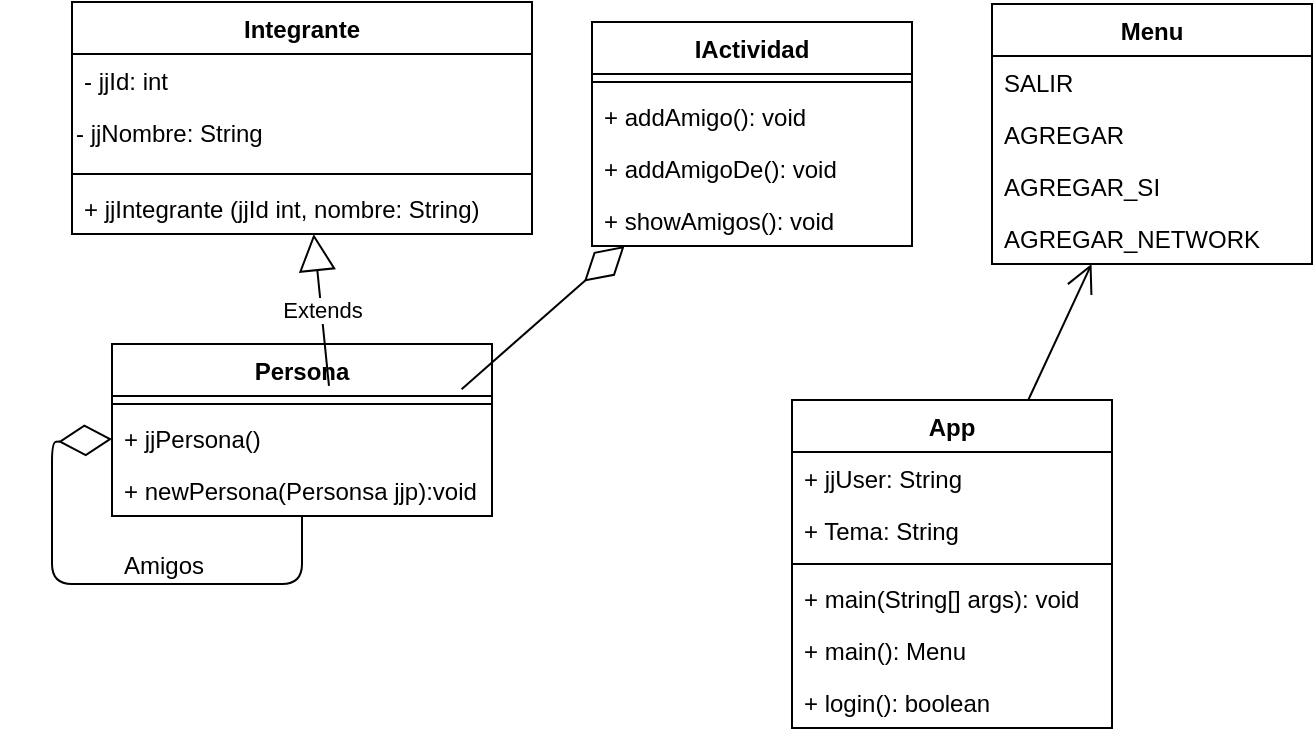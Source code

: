 <mxfile version="12.2.4" pages="1"><diagram id="h6EGfLDe39Cl5dYBJ-aa" name="Page-1"><mxGraphModel dx="1283" dy="289" grid="1" gridSize="10" guides="1" tooltips="1" connect="1" arrows="1" fold="1" page="1" pageScale="1" pageWidth="850" pageHeight="1100" math="0" shadow="0"><root><mxCell id="0"/><mxCell id="1" parent="0"/><mxCell id="2" value="Integrante" style="swimlane;fontStyle=1;align=center;verticalAlign=top;childLayout=stackLayout;horizontal=1;startSize=26;horizontalStack=0;resizeParent=1;resizeParentMax=0;resizeLast=0;collapsible=1;marginBottom=0;" parent="1" vertex="1"><mxGeometry x="20" y="19" width="230" height="116" as="geometry"/></mxCell><mxCell id="3" value="- jjId: int" style="text;strokeColor=none;fillColor=none;align=left;verticalAlign=top;spacingLeft=4;spacingRight=4;overflow=hidden;rotatable=0;points=[[0,0.5],[1,0.5]];portConstraint=eastwest;" parent="2" vertex="1"><mxGeometry y="26" width="230" height="26" as="geometry"/></mxCell><mxCell id="6" value="- jjNombre: String" style="text;html=1;" parent="2" vertex="1"><mxGeometry y="52" width="230" height="30" as="geometry"/></mxCell><mxCell id="4" value="" style="line;strokeWidth=1;fillColor=none;align=left;verticalAlign=middle;spacingTop=-1;spacingLeft=3;spacingRight=3;rotatable=0;labelPosition=right;points=[];portConstraint=eastwest;" parent="2" vertex="1"><mxGeometry y="82" width="230" height="8" as="geometry"/></mxCell><mxCell id="5" value="+ jjIntegrante (jjId int, nombre: String)" style="text;strokeColor=none;fillColor=none;align=left;verticalAlign=top;spacingLeft=4;spacingRight=4;overflow=hidden;rotatable=0;points=[[0,0.5],[1,0.5]];portConstraint=eastwest;" parent="2" vertex="1"><mxGeometry y="90" width="230" height="26" as="geometry"/></mxCell><mxCell id="7" value="Persona" style="swimlane;fontStyle=1;align=center;verticalAlign=top;childLayout=stackLayout;horizontal=1;startSize=26;horizontalStack=0;resizeParent=1;resizeParentMax=0;resizeLast=0;collapsible=1;marginBottom=0;" parent="1" vertex="1"><mxGeometry x="40" y="190" width="190" height="86" as="geometry"/></mxCell><mxCell id="9" value="" style="line;strokeWidth=1;fillColor=none;align=left;verticalAlign=middle;spacingTop=-1;spacingLeft=3;spacingRight=3;rotatable=0;labelPosition=right;points=[];portConstraint=eastwest;" parent="7" vertex="1"><mxGeometry y="26" width="190" height="8" as="geometry"/></mxCell><mxCell id="10" value="+ jjPersona()" style="text;strokeColor=none;fillColor=none;align=left;verticalAlign=top;spacingLeft=4;spacingRight=4;overflow=hidden;rotatable=0;points=[[0,0.5],[1,0.5]];portConstraint=eastwest;" parent="7" vertex="1"><mxGeometry y="34" width="190" height="26" as="geometry"/></mxCell><mxCell id="14" value="+ newPersona(Personsa jjp):void" style="text;strokeColor=none;fillColor=none;align=left;verticalAlign=top;spacingLeft=4;spacingRight=4;overflow=hidden;rotatable=0;points=[[0,0.5],[1,0.5]];portConstraint=eastwest;" parent="7" vertex="1"><mxGeometry y="60" width="190" height="26" as="geometry"/></mxCell><mxCell id="40" value="" style="endArrow=diamondThin;endFill=0;endSize=24;html=1;" parent="7" source="14" target="7" edge="1"><mxGeometry width="160" relative="1" as="geometry"><mxPoint x="-20" y="220" as="sourcePoint"/><mxPoint x="-20" y="10" as="targetPoint"/><Array as="points"><mxPoint x="95" y="120"/><mxPoint x="-30" y="120"/><mxPoint x="-30" y="49"/></Array></mxGeometry></mxCell><mxCell id="15" value="IActividad" style="swimlane;fontStyle=1;align=center;verticalAlign=top;childLayout=stackLayout;horizontal=1;startSize=26;horizontalStack=0;resizeParent=1;resizeParentMax=0;resizeLast=0;collapsible=1;marginBottom=0;" parent="1" vertex="1"><mxGeometry x="280" y="29" width="160" height="112" as="geometry"/></mxCell><mxCell id="17" value="" style="line;strokeWidth=1;fillColor=none;align=left;verticalAlign=middle;spacingTop=-1;spacingLeft=3;spacingRight=3;rotatable=0;labelPosition=right;points=[];portConstraint=eastwest;" parent="15" vertex="1"><mxGeometry y="26" width="160" height="8" as="geometry"/></mxCell><mxCell id="16" value="+ addAmigo(): void" style="text;strokeColor=none;fillColor=none;align=left;verticalAlign=top;spacingLeft=4;spacingRight=4;overflow=hidden;rotatable=0;points=[[0,0.5],[1,0.5]];portConstraint=eastwest;" parent="15" vertex="1"><mxGeometry y="34" width="160" height="26" as="geometry"/></mxCell><mxCell id="18" value="+ addAmigoDe(): void" style="text;strokeColor=none;fillColor=none;align=left;verticalAlign=top;spacingLeft=4;spacingRight=4;overflow=hidden;rotatable=0;points=[[0,0.5],[1,0.5]];portConstraint=eastwest;" parent="15" vertex="1"><mxGeometry y="60" width="160" height="26" as="geometry"/></mxCell><mxCell id="19" value="+ showAmigos(): void" style="text;strokeColor=none;fillColor=none;align=left;verticalAlign=top;spacingLeft=4;spacingRight=4;overflow=hidden;rotatable=0;points=[[0,0.5],[1,0.5]];portConstraint=eastwest;" parent="15" vertex="1"><mxGeometry y="86" width="160" height="26" as="geometry"/></mxCell><mxCell id="20" value="App" style="swimlane;fontStyle=1;align=center;verticalAlign=top;childLayout=stackLayout;horizontal=1;startSize=26;horizontalStack=0;resizeParent=1;resizeParentMax=0;resizeLast=0;collapsible=1;marginBottom=0;" parent="1" vertex="1"><mxGeometry x="380" y="218" width="160" height="164" as="geometry"/></mxCell><mxCell id="21" value="+ jjUser: String" style="text;strokeColor=none;fillColor=none;align=left;verticalAlign=top;spacingLeft=4;spacingRight=4;overflow=hidden;rotatable=0;points=[[0,0.5],[1,0.5]];portConstraint=eastwest;" parent="20" vertex="1"><mxGeometry y="26" width="160" height="26" as="geometry"/></mxCell><mxCell id="23" value="+ Tema: String" style="text;strokeColor=none;fillColor=none;align=left;verticalAlign=top;spacingLeft=4;spacingRight=4;overflow=hidden;rotatable=0;points=[[0,0.5],[1,0.5]];portConstraint=eastwest;" parent="20" vertex="1"><mxGeometry y="52" width="160" height="26" as="geometry"/></mxCell><mxCell id="22" value="" style="line;strokeWidth=1;fillColor=none;align=left;verticalAlign=middle;spacingTop=-1;spacingLeft=3;spacingRight=3;rotatable=0;labelPosition=right;points=[];portConstraint=eastwest;" parent="20" vertex="1"><mxGeometry y="78" width="160" height="8" as="geometry"/></mxCell><mxCell id="28" value="+ main(String[] args): void" style="text;strokeColor=none;fillColor=none;align=left;verticalAlign=top;spacingLeft=4;spacingRight=4;overflow=hidden;rotatable=0;points=[[0,0.5],[1,0.5]];portConstraint=eastwest;" parent="20" vertex="1"><mxGeometry y="86" width="160" height="26" as="geometry"/></mxCell><mxCell id="30" value="+ main(): Menu" style="text;strokeColor=none;fillColor=none;align=left;verticalAlign=top;spacingLeft=4;spacingRight=4;overflow=hidden;rotatable=0;points=[[0,0.5],[1,0.5]];portConstraint=eastwest;" parent="20" vertex="1"><mxGeometry y="112" width="160" height="26" as="geometry"/></mxCell><mxCell id="29" value="+ login(): boolean" style="text;strokeColor=none;fillColor=none;align=left;verticalAlign=top;spacingLeft=4;spacingRight=4;overflow=hidden;rotatable=0;points=[[0,0.5],[1,0.5]];portConstraint=eastwest;" parent="20" vertex="1"><mxGeometry y="138" width="160" height="26" as="geometry"/></mxCell><mxCell id="31" value="Menu" style="swimlane;fontStyle=1;align=center;verticalAlign=top;childLayout=stackLayout;horizontal=1;startSize=26;horizontalStack=0;resizeParent=1;resizeParentMax=0;resizeLast=0;collapsible=1;marginBottom=0;" parent="1" vertex="1"><mxGeometry x="480" y="20" width="160" height="130" as="geometry"/></mxCell><mxCell id="34" value="SALIR" style="text;strokeColor=none;fillColor=none;align=left;verticalAlign=top;spacingLeft=4;spacingRight=4;overflow=hidden;rotatable=0;points=[[0,0.5],[1,0.5]];portConstraint=eastwest;" parent="31" vertex="1"><mxGeometry y="26" width="160" height="26" as="geometry"/></mxCell><mxCell id="35" value="AGREGAR" style="text;strokeColor=none;fillColor=none;align=left;verticalAlign=top;spacingLeft=4;spacingRight=4;overflow=hidden;rotatable=0;points=[[0,0.5],[1,0.5]];portConstraint=eastwest;" parent="31" vertex="1"><mxGeometry y="52" width="160" height="26" as="geometry"/></mxCell><mxCell id="36" value="AGREGAR_SI" style="text;strokeColor=none;fillColor=none;align=left;verticalAlign=top;spacingLeft=4;spacingRight=4;overflow=hidden;rotatable=0;points=[[0,0.5],[1,0.5]];portConstraint=eastwest;" parent="31" vertex="1"><mxGeometry y="78" width="160" height="26" as="geometry"/></mxCell><mxCell id="37" value="AGREGAR_NETWORK" style="text;strokeColor=none;fillColor=none;align=left;verticalAlign=top;spacingLeft=4;spacingRight=4;overflow=hidden;rotatable=0;points=[[0,0.5],[1,0.5]];portConstraint=eastwest;" parent="31" vertex="1"><mxGeometry y="104" width="160" height="26" as="geometry"/></mxCell><mxCell id="39" value="Extends" style="endArrow=block;endSize=16;endFill=0;html=1;exitX=0.571;exitY=0.244;exitDx=0;exitDy=0;exitPerimeter=0;" parent="1" source="7" target="2" edge="1"><mxGeometry width="160" relative="1" as="geometry"><mxPoint y="460" as="sourcePoint"/><mxPoint x="140" y="160" as="targetPoint"/></mxGeometry></mxCell><mxCell id="41" value="Amigos" style="text;strokeColor=none;fillColor=none;align=left;verticalAlign=top;spacingLeft=4;spacingRight=4;overflow=hidden;rotatable=0;points=[[0,0.5],[1,0.5]];portConstraint=eastwest;" parent="1" vertex="1"><mxGeometry x="40" y="287" width="190" height="26" as="geometry"/></mxCell><mxCell id="42" value="" style="endArrow=diamondThin;endFill=0;endSize=24;html=1;exitX=0.92;exitY=0.263;exitDx=0;exitDy=0;exitPerimeter=0;" parent="1" source="7" target="15" edge="1"><mxGeometry width="160" relative="1" as="geometry"><mxPoint x="-10" y="410" as="sourcePoint"/><mxPoint x="150" y="410" as="targetPoint"/></mxGeometry></mxCell><mxCell id="43" value="" style="endArrow=open;endFill=1;endSize=12;html=1;" parent="1" source="20" target="31" edge="1"><mxGeometry width="160" relative="1" as="geometry"><mxPoint x="190" y="410" as="sourcePoint"/><mxPoint x="630" y="190" as="targetPoint"/></mxGeometry></mxCell></root></mxGraphModel></diagram></mxfile>